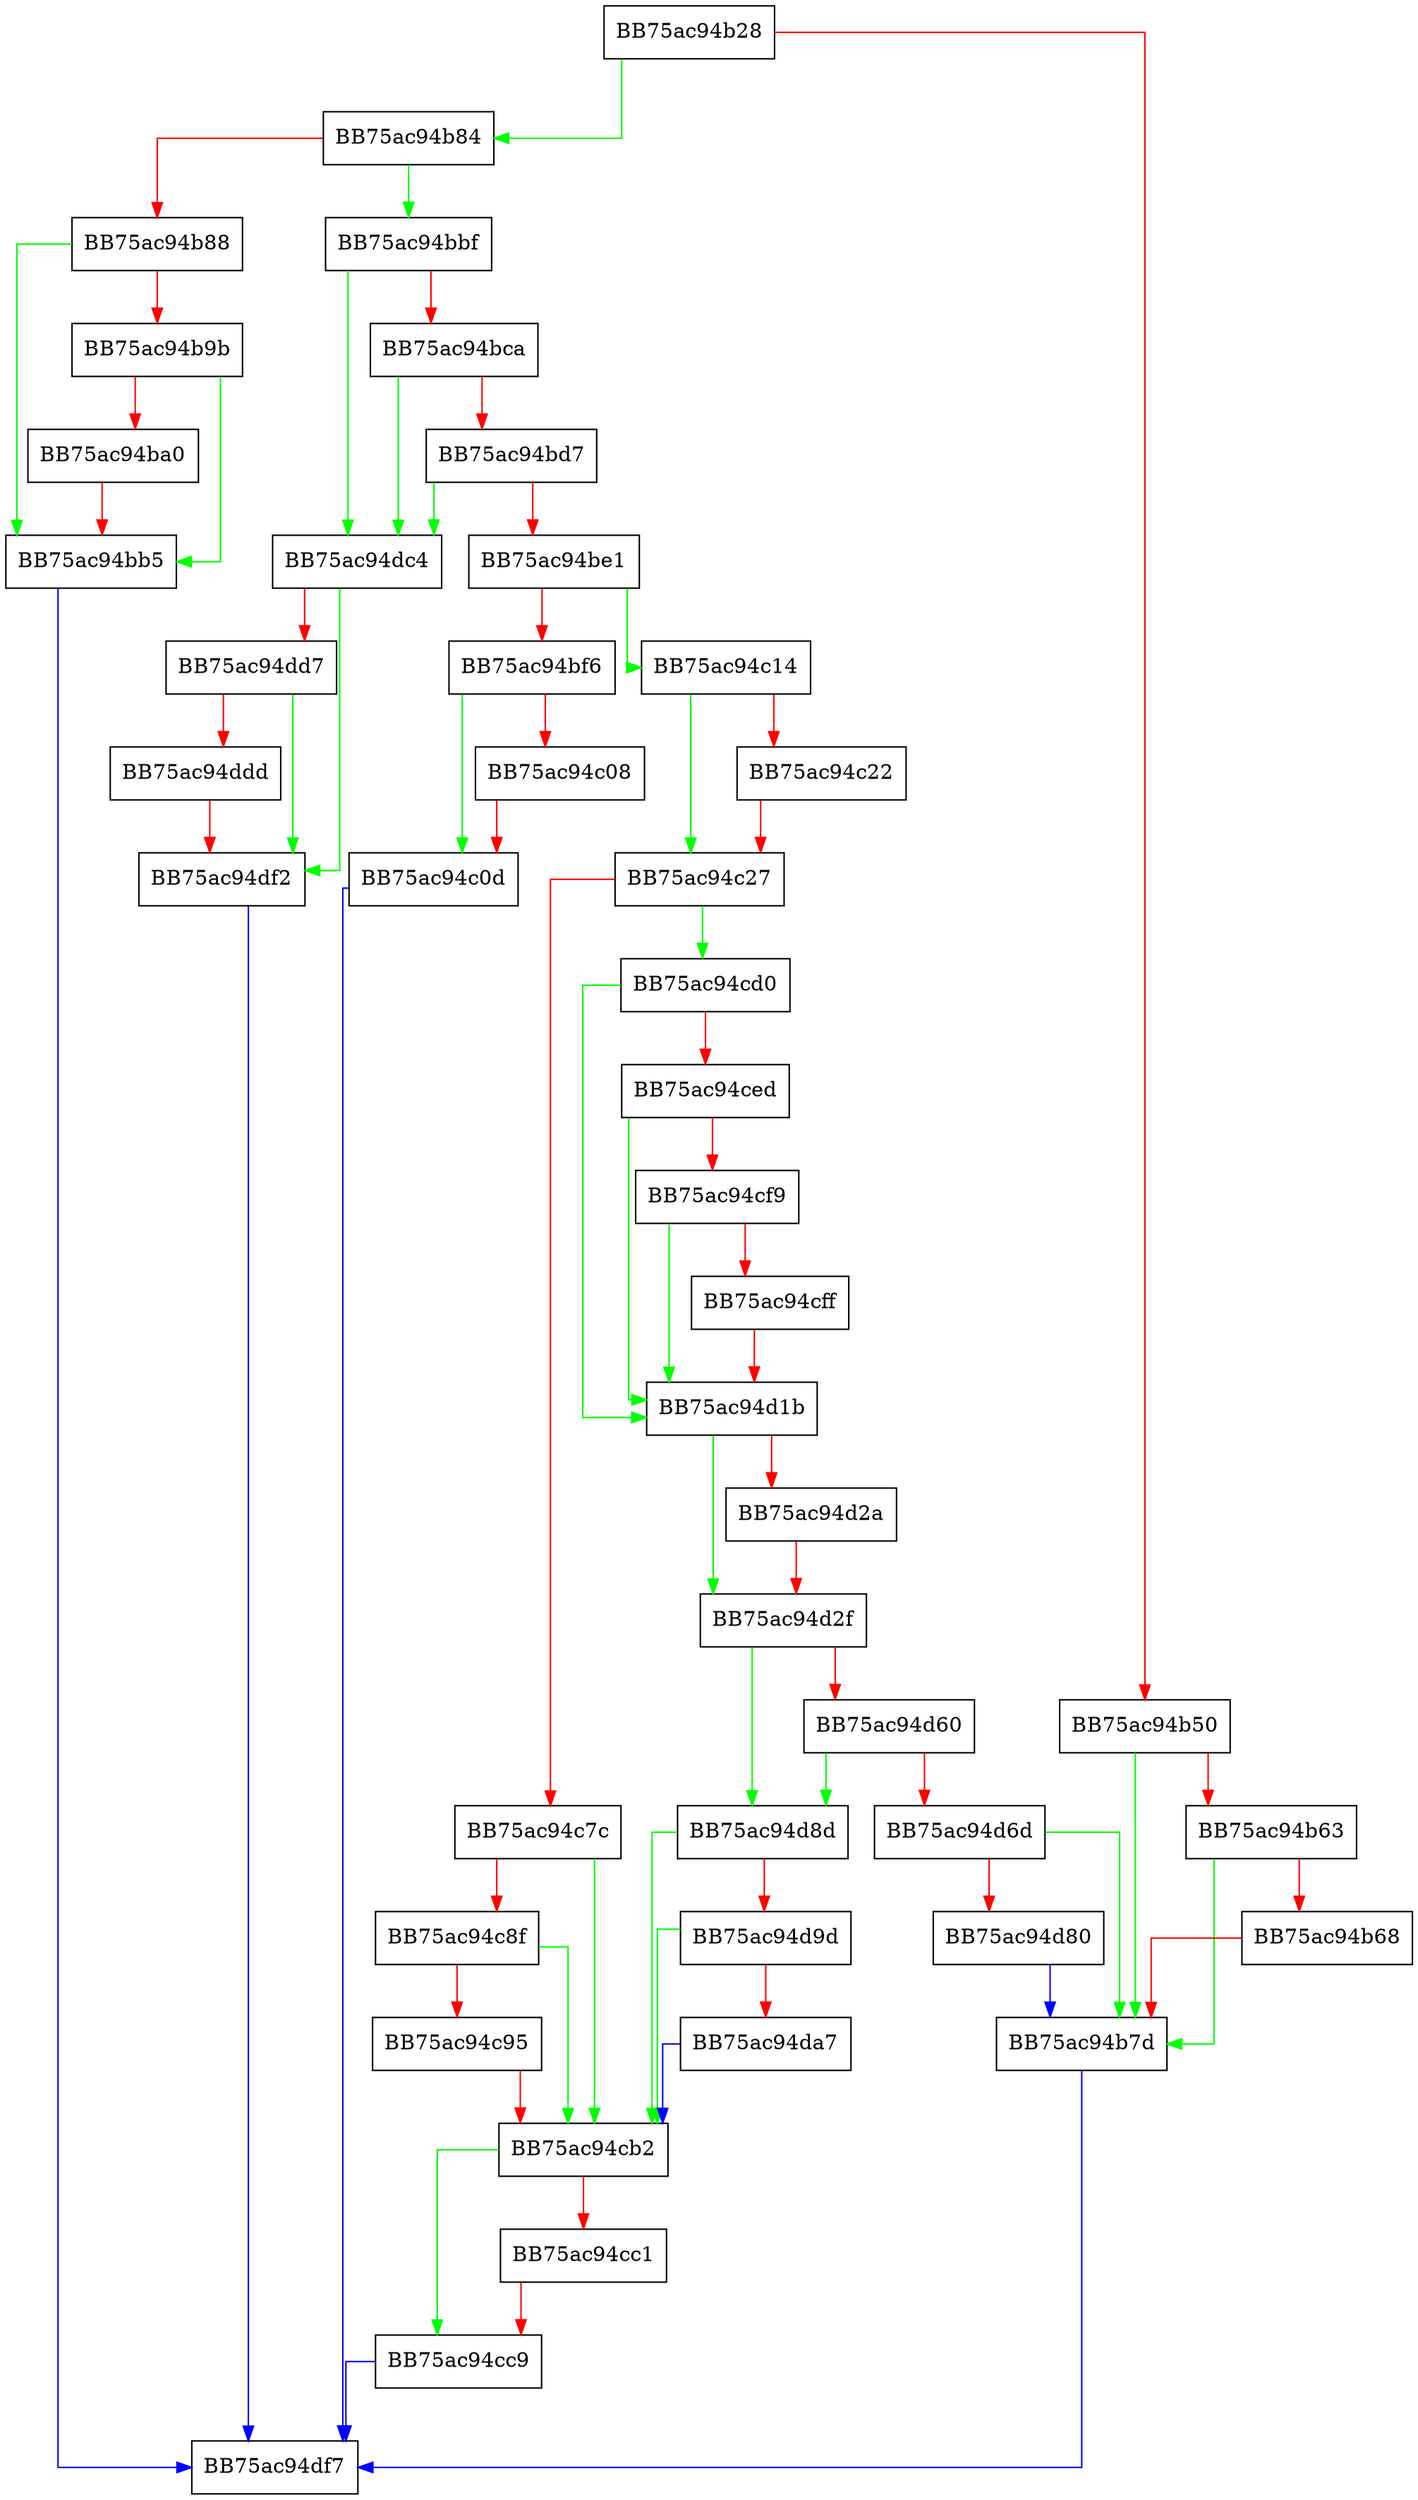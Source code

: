 digraph Default {
  node [shape="box"];
  graph [splines=ortho];
  BB75ac94b28 -> BB75ac94b84 [color="green"];
  BB75ac94b28 -> BB75ac94b50 [color="red"];
  BB75ac94b50 -> BB75ac94b7d [color="green"];
  BB75ac94b50 -> BB75ac94b63 [color="red"];
  BB75ac94b63 -> BB75ac94b7d [color="green"];
  BB75ac94b63 -> BB75ac94b68 [color="red"];
  BB75ac94b68 -> BB75ac94b7d [color="red"];
  BB75ac94b7d -> BB75ac94df7 [color="blue"];
  BB75ac94b84 -> BB75ac94bbf [color="green"];
  BB75ac94b84 -> BB75ac94b88 [color="red"];
  BB75ac94b88 -> BB75ac94bb5 [color="green"];
  BB75ac94b88 -> BB75ac94b9b [color="red"];
  BB75ac94b9b -> BB75ac94bb5 [color="green"];
  BB75ac94b9b -> BB75ac94ba0 [color="red"];
  BB75ac94ba0 -> BB75ac94bb5 [color="red"];
  BB75ac94bb5 -> BB75ac94df7 [color="blue"];
  BB75ac94bbf -> BB75ac94dc4 [color="green"];
  BB75ac94bbf -> BB75ac94bca [color="red"];
  BB75ac94bca -> BB75ac94dc4 [color="green"];
  BB75ac94bca -> BB75ac94bd7 [color="red"];
  BB75ac94bd7 -> BB75ac94dc4 [color="green"];
  BB75ac94bd7 -> BB75ac94be1 [color="red"];
  BB75ac94be1 -> BB75ac94c14 [color="green"];
  BB75ac94be1 -> BB75ac94bf6 [color="red"];
  BB75ac94bf6 -> BB75ac94c0d [color="green"];
  BB75ac94bf6 -> BB75ac94c08 [color="red"];
  BB75ac94c08 -> BB75ac94c0d [color="red"];
  BB75ac94c0d -> BB75ac94df7 [color="blue"];
  BB75ac94c14 -> BB75ac94c27 [color="green"];
  BB75ac94c14 -> BB75ac94c22 [color="red"];
  BB75ac94c22 -> BB75ac94c27 [color="red"];
  BB75ac94c27 -> BB75ac94cd0 [color="green"];
  BB75ac94c27 -> BB75ac94c7c [color="red"];
  BB75ac94c7c -> BB75ac94cb2 [color="green"];
  BB75ac94c7c -> BB75ac94c8f [color="red"];
  BB75ac94c8f -> BB75ac94cb2 [color="green"];
  BB75ac94c8f -> BB75ac94c95 [color="red"];
  BB75ac94c95 -> BB75ac94cb2 [color="red"];
  BB75ac94cb2 -> BB75ac94cc9 [color="green"];
  BB75ac94cb2 -> BB75ac94cc1 [color="red"];
  BB75ac94cc1 -> BB75ac94cc9 [color="red"];
  BB75ac94cc9 -> BB75ac94df7 [color="blue"];
  BB75ac94cd0 -> BB75ac94d1b [color="green"];
  BB75ac94cd0 -> BB75ac94ced [color="red"];
  BB75ac94ced -> BB75ac94d1b [color="green"];
  BB75ac94ced -> BB75ac94cf9 [color="red"];
  BB75ac94cf9 -> BB75ac94d1b [color="green"];
  BB75ac94cf9 -> BB75ac94cff [color="red"];
  BB75ac94cff -> BB75ac94d1b [color="red"];
  BB75ac94d1b -> BB75ac94d2f [color="green"];
  BB75ac94d1b -> BB75ac94d2a [color="red"];
  BB75ac94d2a -> BB75ac94d2f [color="red"];
  BB75ac94d2f -> BB75ac94d8d [color="green"];
  BB75ac94d2f -> BB75ac94d60 [color="red"];
  BB75ac94d60 -> BB75ac94d8d [color="green"];
  BB75ac94d60 -> BB75ac94d6d [color="red"];
  BB75ac94d6d -> BB75ac94b7d [color="green"];
  BB75ac94d6d -> BB75ac94d80 [color="red"];
  BB75ac94d80 -> BB75ac94b7d [color="blue"];
  BB75ac94d8d -> BB75ac94cb2 [color="green"];
  BB75ac94d8d -> BB75ac94d9d [color="red"];
  BB75ac94d9d -> BB75ac94cb2 [color="green"];
  BB75ac94d9d -> BB75ac94da7 [color="red"];
  BB75ac94da7 -> BB75ac94cb2 [color="blue"];
  BB75ac94dc4 -> BB75ac94df2 [color="green"];
  BB75ac94dc4 -> BB75ac94dd7 [color="red"];
  BB75ac94dd7 -> BB75ac94df2 [color="green"];
  BB75ac94dd7 -> BB75ac94ddd [color="red"];
  BB75ac94ddd -> BB75ac94df2 [color="red"];
  BB75ac94df2 -> BB75ac94df7 [color="blue"];
}